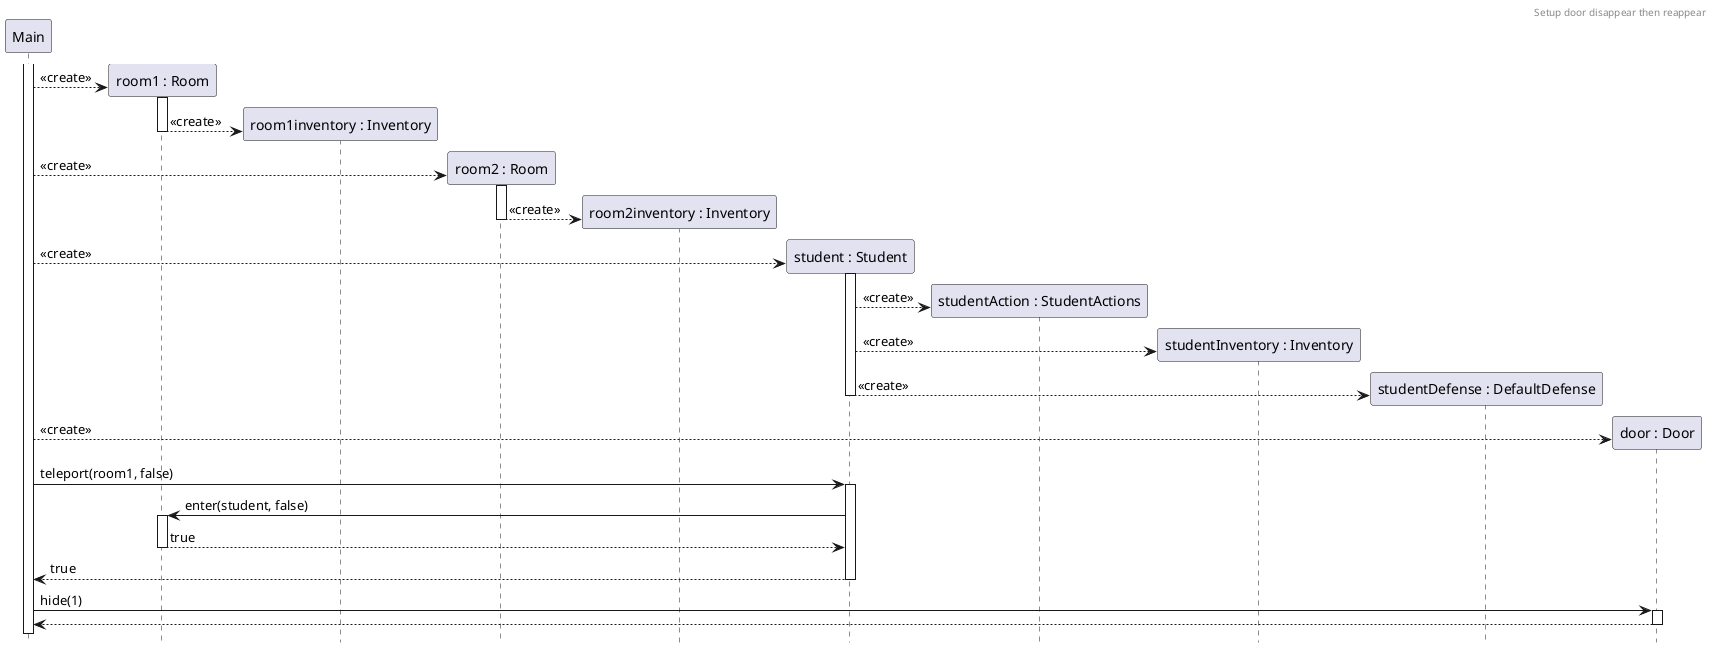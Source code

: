 @startuml DoorAppear
header Setup door disappear then reappear
hide footbox

participant main as "Main"
activate main

create room1 as "room1 : Room"
main --> room1 ++: <<create>>
create r1inv as "room1inventory : Inventory"
room1 --> r1inv --: <<create>>

create room2 as "room2 : Room"
main --> room2 ++: <<create>>
create r2inv as "room2inventory : Inventory"
room2 --> r2inv --: <<create>>

create student as "student : Student"
main --> student ++: <<create>>
create studentAction as "studentAction : StudentActions"
student --> studentAction : <<create>>
create inventory as "studentInventory : Inventory"
student --> inventory : <<create>>
create defense as "studentDefense : DefaultDefense"
student --> defense --: <<create>>

create door as "door : Door"
main --> door : <<create>>

main -> student ++ : teleport(room1, false)
student -> room1 ++ : enter(student, false)
return true
return true

main -> door ++: hide(1)
return

@enduml